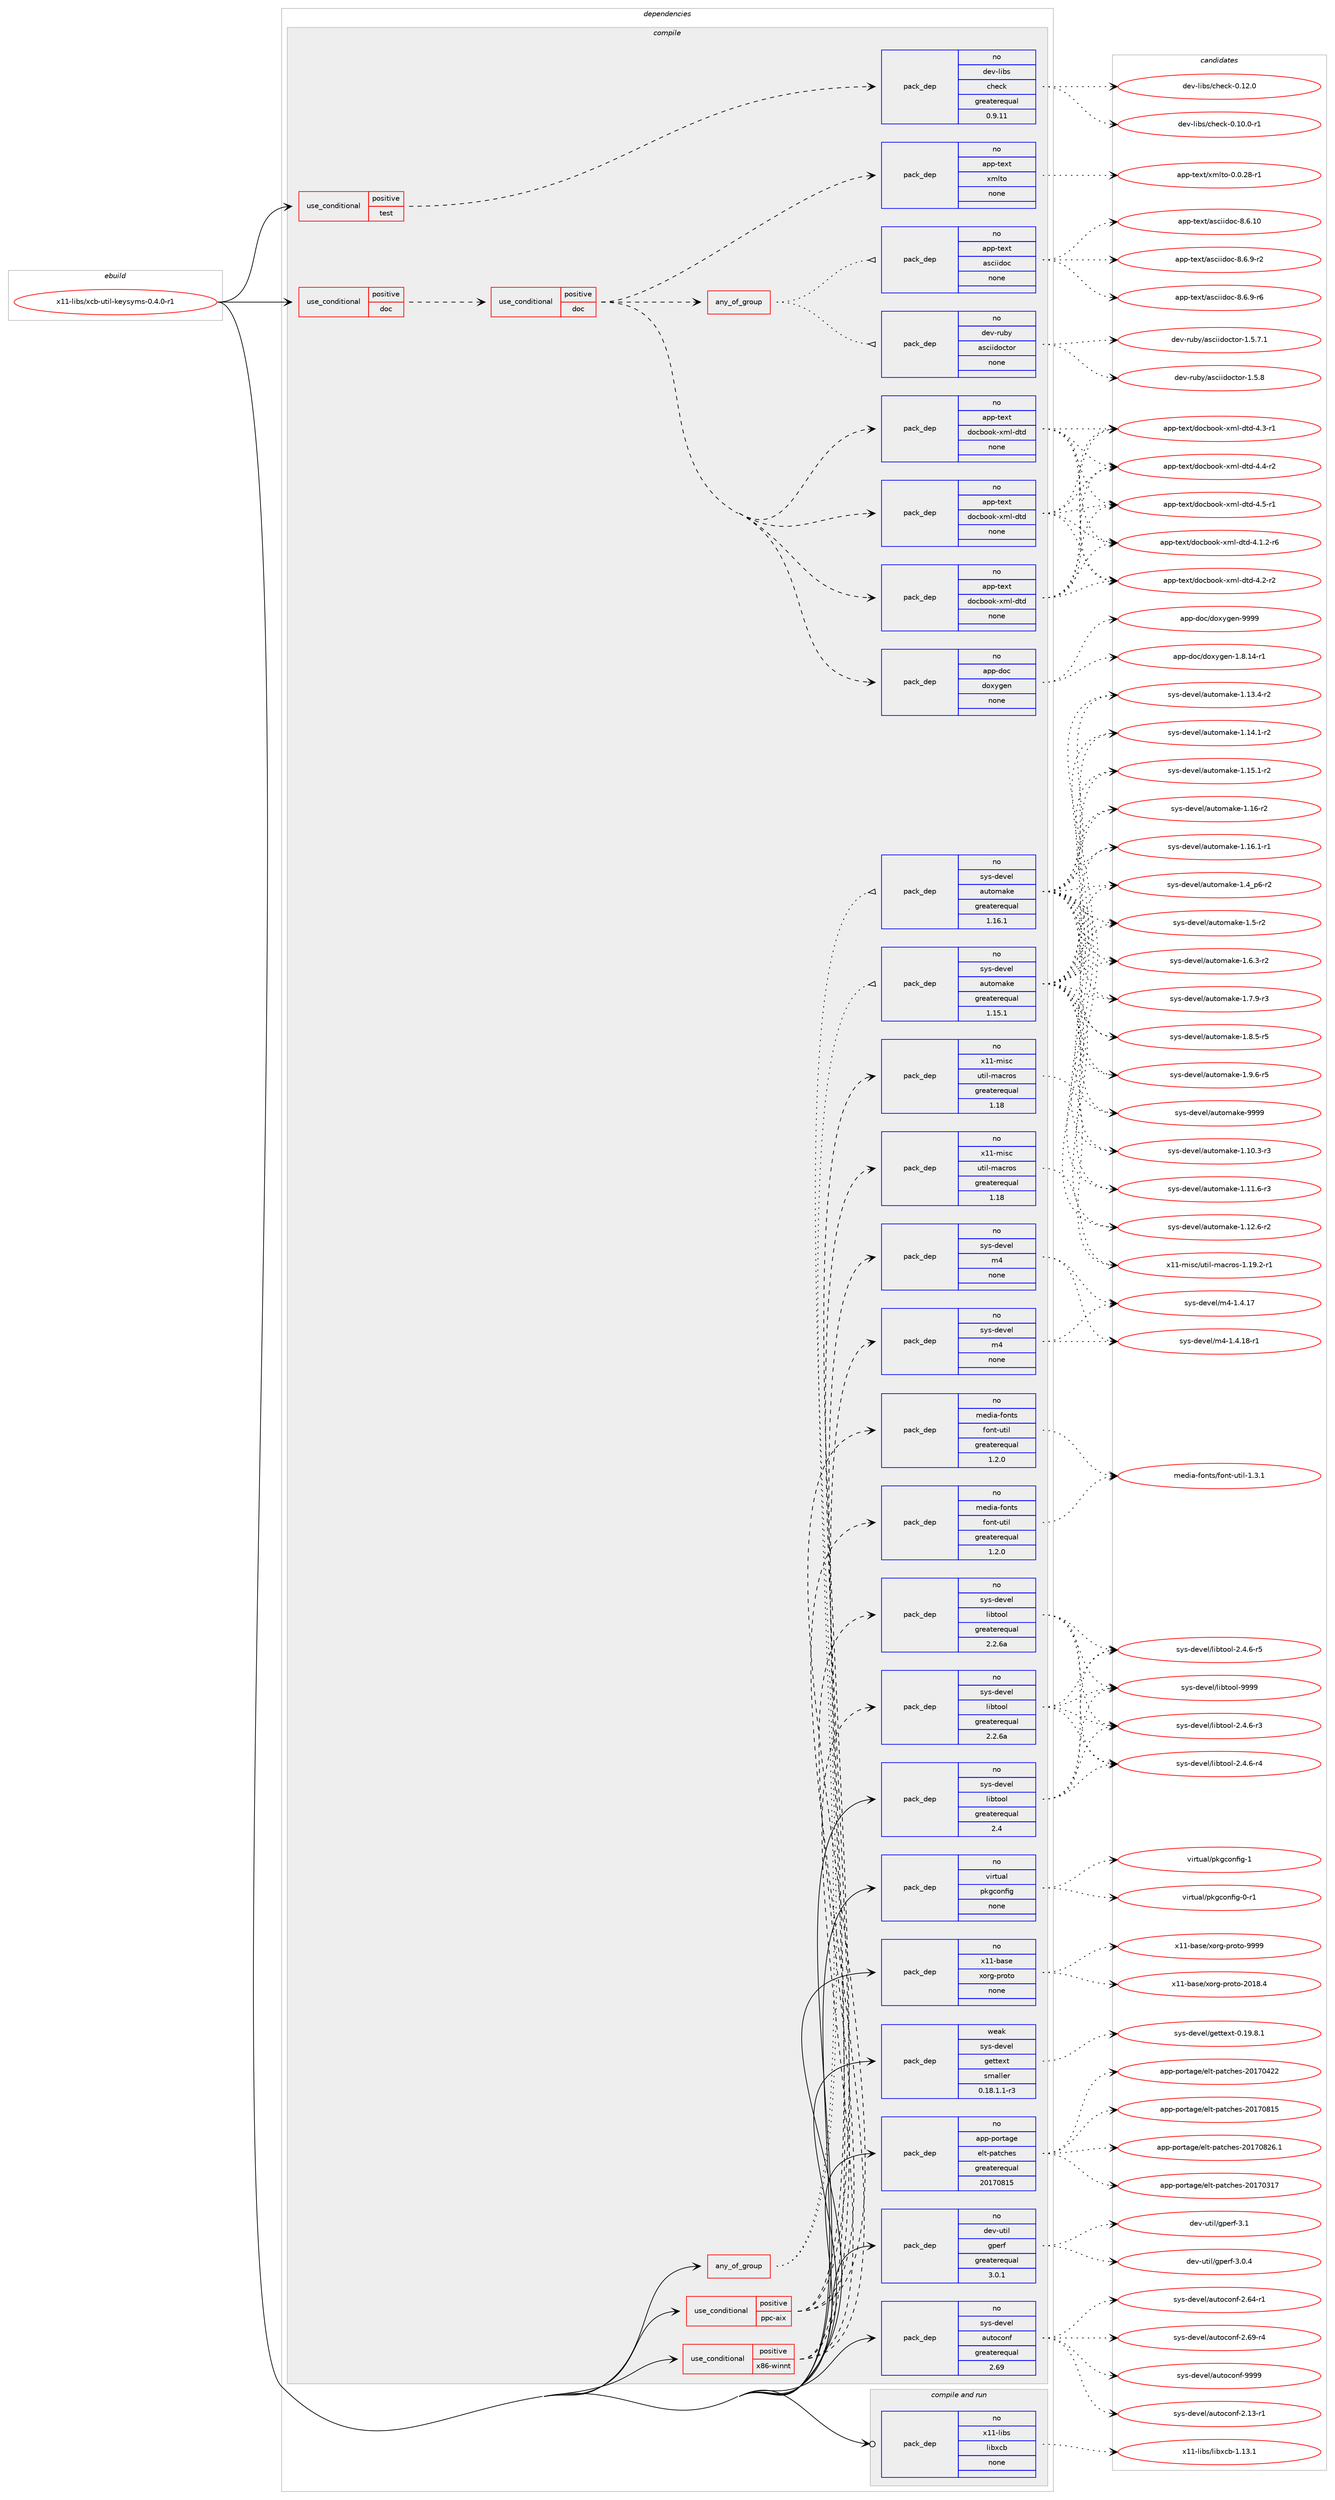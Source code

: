 digraph prolog {

# *************
# Graph options
# *************

newrank=true;
concentrate=true;
compound=true;
graph [rankdir=LR,fontname=Helvetica,fontsize=10,ranksep=1.5];#, ranksep=2.5, nodesep=0.2];
edge  [arrowhead=vee];
node  [fontname=Helvetica,fontsize=10];

# **********
# The ebuild
# **********

subgraph cluster_leftcol {
color=gray;
rank=same;
label=<<i>ebuild</i>>;
id [label="x11-libs/xcb-util-keysyms-0.4.0-r1", color=red, width=4, href="../x11-libs/xcb-util-keysyms-0.4.0-r1.svg"];
}

# ****************
# The dependencies
# ****************

subgraph cluster_midcol {
color=gray;
label=<<i>dependencies</i>>;
subgraph cluster_compile {
fillcolor="#eeeeee";
style=filled;
label=<<i>compile</i>>;
subgraph any28623 {
dependency1761683 [label=<<TABLE BORDER="0" CELLBORDER="1" CELLSPACING="0" CELLPADDING="4"><TR><TD CELLPADDING="10">any_of_group</TD></TR></TABLE>>, shape=none, color=red];subgraph pack1265709 {
dependency1761684 [label=<<TABLE BORDER="0" CELLBORDER="1" CELLSPACING="0" CELLPADDING="4" WIDTH="220"><TR><TD ROWSPAN="6" CELLPADDING="30">pack_dep</TD></TR><TR><TD WIDTH="110">no</TD></TR><TR><TD>sys-devel</TD></TR><TR><TD>automake</TD></TR><TR><TD>greaterequal</TD></TR><TR><TD>1.16.1</TD></TR></TABLE>>, shape=none, color=blue];
}
dependency1761683:e -> dependency1761684:w [weight=20,style="dotted",arrowhead="oinv"];
subgraph pack1265710 {
dependency1761685 [label=<<TABLE BORDER="0" CELLBORDER="1" CELLSPACING="0" CELLPADDING="4" WIDTH="220"><TR><TD ROWSPAN="6" CELLPADDING="30">pack_dep</TD></TR><TR><TD WIDTH="110">no</TD></TR><TR><TD>sys-devel</TD></TR><TR><TD>automake</TD></TR><TR><TD>greaterequal</TD></TR><TR><TD>1.15.1</TD></TR></TABLE>>, shape=none, color=blue];
}
dependency1761683:e -> dependency1761685:w [weight=20,style="dotted",arrowhead="oinv"];
}
id:e -> dependency1761683:w [weight=20,style="solid",arrowhead="vee"];
subgraph cond466343 {
dependency1761686 [label=<<TABLE BORDER="0" CELLBORDER="1" CELLSPACING="0" CELLPADDING="4"><TR><TD ROWSPAN="3" CELLPADDING="10">use_conditional</TD></TR><TR><TD>positive</TD></TR><TR><TD>doc</TD></TR></TABLE>>, shape=none, color=red];
subgraph cond466344 {
dependency1761687 [label=<<TABLE BORDER="0" CELLBORDER="1" CELLSPACING="0" CELLPADDING="4"><TR><TD ROWSPAN="3" CELLPADDING="10">use_conditional</TD></TR><TR><TD>positive</TD></TR><TR><TD>doc</TD></TR></TABLE>>, shape=none, color=red];
subgraph any28624 {
dependency1761688 [label=<<TABLE BORDER="0" CELLBORDER="1" CELLSPACING="0" CELLPADDING="4"><TR><TD CELLPADDING="10">any_of_group</TD></TR></TABLE>>, shape=none, color=red];subgraph pack1265711 {
dependency1761689 [label=<<TABLE BORDER="0" CELLBORDER="1" CELLSPACING="0" CELLPADDING="4" WIDTH="220"><TR><TD ROWSPAN="6" CELLPADDING="30">pack_dep</TD></TR><TR><TD WIDTH="110">no</TD></TR><TR><TD>app-text</TD></TR><TR><TD>asciidoc</TD></TR><TR><TD>none</TD></TR><TR><TD></TD></TR></TABLE>>, shape=none, color=blue];
}
dependency1761688:e -> dependency1761689:w [weight=20,style="dotted",arrowhead="oinv"];
subgraph pack1265712 {
dependency1761690 [label=<<TABLE BORDER="0" CELLBORDER="1" CELLSPACING="0" CELLPADDING="4" WIDTH="220"><TR><TD ROWSPAN="6" CELLPADDING="30">pack_dep</TD></TR><TR><TD WIDTH="110">no</TD></TR><TR><TD>dev-ruby</TD></TR><TR><TD>asciidoctor</TD></TR><TR><TD>none</TD></TR><TR><TD></TD></TR></TABLE>>, shape=none, color=blue];
}
dependency1761688:e -> dependency1761690:w [weight=20,style="dotted",arrowhead="oinv"];
}
dependency1761687:e -> dependency1761688:w [weight=20,style="dashed",arrowhead="vee"];
subgraph pack1265713 {
dependency1761691 [label=<<TABLE BORDER="0" CELLBORDER="1" CELLSPACING="0" CELLPADDING="4" WIDTH="220"><TR><TD ROWSPAN="6" CELLPADDING="30">pack_dep</TD></TR><TR><TD WIDTH="110">no</TD></TR><TR><TD>app-text</TD></TR><TR><TD>xmlto</TD></TR><TR><TD>none</TD></TR><TR><TD></TD></TR></TABLE>>, shape=none, color=blue];
}
dependency1761687:e -> dependency1761691:w [weight=20,style="dashed",arrowhead="vee"];
subgraph pack1265714 {
dependency1761692 [label=<<TABLE BORDER="0" CELLBORDER="1" CELLSPACING="0" CELLPADDING="4" WIDTH="220"><TR><TD ROWSPAN="6" CELLPADDING="30">pack_dep</TD></TR><TR><TD WIDTH="110">no</TD></TR><TR><TD>app-doc</TD></TR><TR><TD>doxygen</TD></TR><TR><TD>none</TD></TR><TR><TD></TD></TR></TABLE>>, shape=none, color=blue];
}
dependency1761687:e -> dependency1761692:w [weight=20,style="dashed",arrowhead="vee"];
subgraph pack1265715 {
dependency1761693 [label=<<TABLE BORDER="0" CELLBORDER="1" CELLSPACING="0" CELLPADDING="4" WIDTH="220"><TR><TD ROWSPAN="6" CELLPADDING="30">pack_dep</TD></TR><TR><TD WIDTH="110">no</TD></TR><TR><TD>app-text</TD></TR><TR><TD>docbook-xml-dtd</TD></TR><TR><TD>none</TD></TR><TR><TD></TD></TR></TABLE>>, shape=none, color=blue];
}
dependency1761687:e -> dependency1761693:w [weight=20,style="dashed",arrowhead="vee"];
subgraph pack1265716 {
dependency1761694 [label=<<TABLE BORDER="0" CELLBORDER="1" CELLSPACING="0" CELLPADDING="4" WIDTH="220"><TR><TD ROWSPAN="6" CELLPADDING="30">pack_dep</TD></TR><TR><TD WIDTH="110">no</TD></TR><TR><TD>app-text</TD></TR><TR><TD>docbook-xml-dtd</TD></TR><TR><TD>none</TD></TR><TR><TD></TD></TR></TABLE>>, shape=none, color=blue];
}
dependency1761687:e -> dependency1761694:w [weight=20,style="dashed",arrowhead="vee"];
subgraph pack1265717 {
dependency1761695 [label=<<TABLE BORDER="0" CELLBORDER="1" CELLSPACING="0" CELLPADDING="4" WIDTH="220"><TR><TD ROWSPAN="6" CELLPADDING="30">pack_dep</TD></TR><TR><TD WIDTH="110">no</TD></TR><TR><TD>app-text</TD></TR><TR><TD>docbook-xml-dtd</TD></TR><TR><TD>none</TD></TR><TR><TD></TD></TR></TABLE>>, shape=none, color=blue];
}
dependency1761687:e -> dependency1761695:w [weight=20,style="dashed",arrowhead="vee"];
}
dependency1761686:e -> dependency1761687:w [weight=20,style="dashed",arrowhead="vee"];
}
id:e -> dependency1761686:w [weight=20,style="solid",arrowhead="vee"];
subgraph cond466345 {
dependency1761696 [label=<<TABLE BORDER="0" CELLBORDER="1" CELLSPACING="0" CELLPADDING="4"><TR><TD ROWSPAN="3" CELLPADDING="10">use_conditional</TD></TR><TR><TD>positive</TD></TR><TR><TD>ppc-aix</TD></TR></TABLE>>, shape=none, color=red];
subgraph pack1265718 {
dependency1761697 [label=<<TABLE BORDER="0" CELLBORDER="1" CELLSPACING="0" CELLPADDING="4" WIDTH="220"><TR><TD ROWSPAN="6" CELLPADDING="30">pack_dep</TD></TR><TR><TD WIDTH="110">no</TD></TR><TR><TD>sys-devel</TD></TR><TR><TD>libtool</TD></TR><TR><TD>greaterequal</TD></TR><TR><TD>2.2.6a</TD></TR></TABLE>>, shape=none, color=blue];
}
dependency1761696:e -> dependency1761697:w [weight=20,style="dashed",arrowhead="vee"];
subgraph pack1265719 {
dependency1761698 [label=<<TABLE BORDER="0" CELLBORDER="1" CELLSPACING="0" CELLPADDING="4" WIDTH="220"><TR><TD ROWSPAN="6" CELLPADDING="30">pack_dep</TD></TR><TR><TD WIDTH="110">no</TD></TR><TR><TD>sys-devel</TD></TR><TR><TD>m4</TD></TR><TR><TD>none</TD></TR><TR><TD></TD></TR></TABLE>>, shape=none, color=blue];
}
dependency1761696:e -> dependency1761698:w [weight=20,style="dashed",arrowhead="vee"];
subgraph pack1265720 {
dependency1761699 [label=<<TABLE BORDER="0" CELLBORDER="1" CELLSPACING="0" CELLPADDING="4" WIDTH="220"><TR><TD ROWSPAN="6" CELLPADDING="30">pack_dep</TD></TR><TR><TD WIDTH="110">no</TD></TR><TR><TD>x11-misc</TD></TR><TR><TD>util-macros</TD></TR><TR><TD>greaterequal</TD></TR><TR><TD>1.18</TD></TR></TABLE>>, shape=none, color=blue];
}
dependency1761696:e -> dependency1761699:w [weight=20,style="dashed",arrowhead="vee"];
subgraph pack1265721 {
dependency1761700 [label=<<TABLE BORDER="0" CELLBORDER="1" CELLSPACING="0" CELLPADDING="4" WIDTH="220"><TR><TD ROWSPAN="6" CELLPADDING="30">pack_dep</TD></TR><TR><TD WIDTH="110">no</TD></TR><TR><TD>media-fonts</TD></TR><TR><TD>font-util</TD></TR><TR><TD>greaterequal</TD></TR><TR><TD>1.2.0</TD></TR></TABLE>>, shape=none, color=blue];
}
dependency1761696:e -> dependency1761700:w [weight=20,style="dashed",arrowhead="vee"];
}
id:e -> dependency1761696:w [weight=20,style="solid",arrowhead="vee"];
subgraph cond466346 {
dependency1761701 [label=<<TABLE BORDER="0" CELLBORDER="1" CELLSPACING="0" CELLPADDING="4"><TR><TD ROWSPAN="3" CELLPADDING="10">use_conditional</TD></TR><TR><TD>positive</TD></TR><TR><TD>test</TD></TR></TABLE>>, shape=none, color=red];
subgraph pack1265722 {
dependency1761702 [label=<<TABLE BORDER="0" CELLBORDER="1" CELLSPACING="0" CELLPADDING="4" WIDTH="220"><TR><TD ROWSPAN="6" CELLPADDING="30">pack_dep</TD></TR><TR><TD WIDTH="110">no</TD></TR><TR><TD>dev-libs</TD></TR><TR><TD>check</TD></TR><TR><TD>greaterequal</TD></TR><TR><TD>0.9.11</TD></TR></TABLE>>, shape=none, color=blue];
}
dependency1761701:e -> dependency1761702:w [weight=20,style="dashed",arrowhead="vee"];
}
id:e -> dependency1761701:w [weight=20,style="solid",arrowhead="vee"];
subgraph cond466347 {
dependency1761703 [label=<<TABLE BORDER="0" CELLBORDER="1" CELLSPACING="0" CELLPADDING="4"><TR><TD ROWSPAN="3" CELLPADDING="10">use_conditional</TD></TR><TR><TD>positive</TD></TR><TR><TD>x86-winnt</TD></TR></TABLE>>, shape=none, color=red];
subgraph pack1265723 {
dependency1761704 [label=<<TABLE BORDER="0" CELLBORDER="1" CELLSPACING="0" CELLPADDING="4" WIDTH="220"><TR><TD ROWSPAN="6" CELLPADDING="30">pack_dep</TD></TR><TR><TD WIDTH="110">no</TD></TR><TR><TD>sys-devel</TD></TR><TR><TD>libtool</TD></TR><TR><TD>greaterequal</TD></TR><TR><TD>2.2.6a</TD></TR></TABLE>>, shape=none, color=blue];
}
dependency1761703:e -> dependency1761704:w [weight=20,style="dashed",arrowhead="vee"];
subgraph pack1265724 {
dependency1761705 [label=<<TABLE BORDER="0" CELLBORDER="1" CELLSPACING="0" CELLPADDING="4" WIDTH="220"><TR><TD ROWSPAN="6" CELLPADDING="30">pack_dep</TD></TR><TR><TD WIDTH="110">no</TD></TR><TR><TD>sys-devel</TD></TR><TR><TD>m4</TD></TR><TR><TD>none</TD></TR><TR><TD></TD></TR></TABLE>>, shape=none, color=blue];
}
dependency1761703:e -> dependency1761705:w [weight=20,style="dashed",arrowhead="vee"];
subgraph pack1265725 {
dependency1761706 [label=<<TABLE BORDER="0" CELLBORDER="1" CELLSPACING="0" CELLPADDING="4" WIDTH="220"><TR><TD ROWSPAN="6" CELLPADDING="30">pack_dep</TD></TR><TR><TD WIDTH="110">no</TD></TR><TR><TD>x11-misc</TD></TR><TR><TD>util-macros</TD></TR><TR><TD>greaterequal</TD></TR><TR><TD>1.18</TD></TR></TABLE>>, shape=none, color=blue];
}
dependency1761703:e -> dependency1761706:w [weight=20,style="dashed",arrowhead="vee"];
subgraph pack1265726 {
dependency1761707 [label=<<TABLE BORDER="0" CELLBORDER="1" CELLSPACING="0" CELLPADDING="4" WIDTH="220"><TR><TD ROWSPAN="6" CELLPADDING="30">pack_dep</TD></TR><TR><TD WIDTH="110">no</TD></TR><TR><TD>media-fonts</TD></TR><TR><TD>font-util</TD></TR><TR><TD>greaterequal</TD></TR><TR><TD>1.2.0</TD></TR></TABLE>>, shape=none, color=blue];
}
dependency1761703:e -> dependency1761707:w [weight=20,style="dashed",arrowhead="vee"];
}
id:e -> dependency1761703:w [weight=20,style="solid",arrowhead="vee"];
subgraph pack1265727 {
dependency1761708 [label=<<TABLE BORDER="0" CELLBORDER="1" CELLSPACING="0" CELLPADDING="4" WIDTH="220"><TR><TD ROWSPAN="6" CELLPADDING="30">pack_dep</TD></TR><TR><TD WIDTH="110">no</TD></TR><TR><TD>app-portage</TD></TR><TR><TD>elt-patches</TD></TR><TR><TD>greaterequal</TD></TR><TR><TD>20170815</TD></TR></TABLE>>, shape=none, color=blue];
}
id:e -> dependency1761708:w [weight=20,style="solid",arrowhead="vee"];
subgraph pack1265728 {
dependency1761709 [label=<<TABLE BORDER="0" CELLBORDER="1" CELLSPACING="0" CELLPADDING="4" WIDTH="220"><TR><TD ROWSPAN="6" CELLPADDING="30">pack_dep</TD></TR><TR><TD WIDTH="110">no</TD></TR><TR><TD>dev-util</TD></TR><TR><TD>gperf</TD></TR><TR><TD>greaterequal</TD></TR><TR><TD>3.0.1</TD></TR></TABLE>>, shape=none, color=blue];
}
id:e -> dependency1761709:w [weight=20,style="solid",arrowhead="vee"];
subgraph pack1265729 {
dependency1761710 [label=<<TABLE BORDER="0" CELLBORDER="1" CELLSPACING="0" CELLPADDING="4" WIDTH="220"><TR><TD ROWSPAN="6" CELLPADDING="30">pack_dep</TD></TR><TR><TD WIDTH="110">no</TD></TR><TR><TD>sys-devel</TD></TR><TR><TD>autoconf</TD></TR><TR><TD>greaterequal</TD></TR><TR><TD>2.69</TD></TR></TABLE>>, shape=none, color=blue];
}
id:e -> dependency1761710:w [weight=20,style="solid",arrowhead="vee"];
subgraph pack1265730 {
dependency1761711 [label=<<TABLE BORDER="0" CELLBORDER="1" CELLSPACING="0" CELLPADDING="4" WIDTH="220"><TR><TD ROWSPAN="6" CELLPADDING="30">pack_dep</TD></TR><TR><TD WIDTH="110">no</TD></TR><TR><TD>sys-devel</TD></TR><TR><TD>libtool</TD></TR><TR><TD>greaterequal</TD></TR><TR><TD>2.4</TD></TR></TABLE>>, shape=none, color=blue];
}
id:e -> dependency1761711:w [weight=20,style="solid",arrowhead="vee"];
subgraph pack1265731 {
dependency1761712 [label=<<TABLE BORDER="0" CELLBORDER="1" CELLSPACING="0" CELLPADDING="4" WIDTH="220"><TR><TD ROWSPAN="6" CELLPADDING="30">pack_dep</TD></TR><TR><TD WIDTH="110">no</TD></TR><TR><TD>virtual</TD></TR><TR><TD>pkgconfig</TD></TR><TR><TD>none</TD></TR><TR><TD></TD></TR></TABLE>>, shape=none, color=blue];
}
id:e -> dependency1761712:w [weight=20,style="solid",arrowhead="vee"];
subgraph pack1265732 {
dependency1761713 [label=<<TABLE BORDER="0" CELLBORDER="1" CELLSPACING="0" CELLPADDING="4" WIDTH="220"><TR><TD ROWSPAN="6" CELLPADDING="30">pack_dep</TD></TR><TR><TD WIDTH="110">no</TD></TR><TR><TD>x11-base</TD></TR><TR><TD>xorg-proto</TD></TR><TR><TD>none</TD></TR><TR><TD></TD></TR></TABLE>>, shape=none, color=blue];
}
id:e -> dependency1761713:w [weight=20,style="solid",arrowhead="vee"];
subgraph pack1265733 {
dependency1761714 [label=<<TABLE BORDER="0" CELLBORDER="1" CELLSPACING="0" CELLPADDING="4" WIDTH="220"><TR><TD ROWSPAN="6" CELLPADDING="30">pack_dep</TD></TR><TR><TD WIDTH="110">weak</TD></TR><TR><TD>sys-devel</TD></TR><TR><TD>gettext</TD></TR><TR><TD>smaller</TD></TR><TR><TD>0.18.1.1-r3</TD></TR></TABLE>>, shape=none, color=blue];
}
id:e -> dependency1761714:w [weight=20,style="solid",arrowhead="vee"];
}
subgraph cluster_compileandrun {
fillcolor="#eeeeee";
style=filled;
label=<<i>compile and run</i>>;
subgraph pack1265734 {
dependency1761715 [label=<<TABLE BORDER="0" CELLBORDER="1" CELLSPACING="0" CELLPADDING="4" WIDTH="220"><TR><TD ROWSPAN="6" CELLPADDING="30">pack_dep</TD></TR><TR><TD WIDTH="110">no</TD></TR><TR><TD>x11-libs</TD></TR><TR><TD>libxcb</TD></TR><TR><TD>none</TD></TR><TR><TD></TD></TR></TABLE>>, shape=none, color=blue];
}
id:e -> dependency1761715:w [weight=20,style="solid",arrowhead="odotvee"];
}
subgraph cluster_run {
fillcolor="#eeeeee";
style=filled;
label=<<i>run</i>>;
}
}

# **************
# The candidates
# **************

subgraph cluster_choices {
rank=same;
color=gray;
label=<<i>candidates</i>>;

subgraph choice1265709 {
color=black;
nodesep=1;
choice11512111545100101118101108479711711611110997107101454946494846514511451 [label="sys-devel/automake-1.10.3-r3", color=red, width=4,href="../sys-devel/automake-1.10.3-r3.svg"];
choice11512111545100101118101108479711711611110997107101454946494946544511451 [label="sys-devel/automake-1.11.6-r3", color=red, width=4,href="../sys-devel/automake-1.11.6-r3.svg"];
choice11512111545100101118101108479711711611110997107101454946495046544511450 [label="sys-devel/automake-1.12.6-r2", color=red, width=4,href="../sys-devel/automake-1.12.6-r2.svg"];
choice11512111545100101118101108479711711611110997107101454946495146524511450 [label="sys-devel/automake-1.13.4-r2", color=red, width=4,href="../sys-devel/automake-1.13.4-r2.svg"];
choice11512111545100101118101108479711711611110997107101454946495246494511450 [label="sys-devel/automake-1.14.1-r2", color=red, width=4,href="../sys-devel/automake-1.14.1-r2.svg"];
choice11512111545100101118101108479711711611110997107101454946495346494511450 [label="sys-devel/automake-1.15.1-r2", color=red, width=4,href="../sys-devel/automake-1.15.1-r2.svg"];
choice1151211154510010111810110847971171161111099710710145494649544511450 [label="sys-devel/automake-1.16-r2", color=red, width=4,href="../sys-devel/automake-1.16-r2.svg"];
choice11512111545100101118101108479711711611110997107101454946495446494511449 [label="sys-devel/automake-1.16.1-r1", color=red, width=4,href="../sys-devel/automake-1.16.1-r1.svg"];
choice115121115451001011181011084797117116111109971071014549465295112544511450 [label="sys-devel/automake-1.4_p6-r2", color=red, width=4,href="../sys-devel/automake-1.4_p6-r2.svg"];
choice11512111545100101118101108479711711611110997107101454946534511450 [label="sys-devel/automake-1.5-r2", color=red, width=4,href="../sys-devel/automake-1.5-r2.svg"];
choice115121115451001011181011084797117116111109971071014549465446514511450 [label="sys-devel/automake-1.6.3-r2", color=red, width=4,href="../sys-devel/automake-1.6.3-r2.svg"];
choice115121115451001011181011084797117116111109971071014549465546574511451 [label="sys-devel/automake-1.7.9-r3", color=red, width=4,href="../sys-devel/automake-1.7.9-r3.svg"];
choice115121115451001011181011084797117116111109971071014549465646534511453 [label="sys-devel/automake-1.8.5-r5", color=red, width=4,href="../sys-devel/automake-1.8.5-r5.svg"];
choice115121115451001011181011084797117116111109971071014549465746544511453 [label="sys-devel/automake-1.9.6-r5", color=red, width=4,href="../sys-devel/automake-1.9.6-r5.svg"];
choice115121115451001011181011084797117116111109971071014557575757 [label="sys-devel/automake-9999", color=red, width=4,href="../sys-devel/automake-9999.svg"];
dependency1761684:e -> choice11512111545100101118101108479711711611110997107101454946494846514511451:w [style=dotted,weight="100"];
dependency1761684:e -> choice11512111545100101118101108479711711611110997107101454946494946544511451:w [style=dotted,weight="100"];
dependency1761684:e -> choice11512111545100101118101108479711711611110997107101454946495046544511450:w [style=dotted,weight="100"];
dependency1761684:e -> choice11512111545100101118101108479711711611110997107101454946495146524511450:w [style=dotted,weight="100"];
dependency1761684:e -> choice11512111545100101118101108479711711611110997107101454946495246494511450:w [style=dotted,weight="100"];
dependency1761684:e -> choice11512111545100101118101108479711711611110997107101454946495346494511450:w [style=dotted,weight="100"];
dependency1761684:e -> choice1151211154510010111810110847971171161111099710710145494649544511450:w [style=dotted,weight="100"];
dependency1761684:e -> choice11512111545100101118101108479711711611110997107101454946495446494511449:w [style=dotted,weight="100"];
dependency1761684:e -> choice115121115451001011181011084797117116111109971071014549465295112544511450:w [style=dotted,weight="100"];
dependency1761684:e -> choice11512111545100101118101108479711711611110997107101454946534511450:w [style=dotted,weight="100"];
dependency1761684:e -> choice115121115451001011181011084797117116111109971071014549465446514511450:w [style=dotted,weight="100"];
dependency1761684:e -> choice115121115451001011181011084797117116111109971071014549465546574511451:w [style=dotted,weight="100"];
dependency1761684:e -> choice115121115451001011181011084797117116111109971071014549465646534511453:w [style=dotted,weight="100"];
dependency1761684:e -> choice115121115451001011181011084797117116111109971071014549465746544511453:w [style=dotted,weight="100"];
dependency1761684:e -> choice115121115451001011181011084797117116111109971071014557575757:w [style=dotted,weight="100"];
}
subgraph choice1265710 {
color=black;
nodesep=1;
choice11512111545100101118101108479711711611110997107101454946494846514511451 [label="sys-devel/automake-1.10.3-r3", color=red, width=4,href="../sys-devel/automake-1.10.3-r3.svg"];
choice11512111545100101118101108479711711611110997107101454946494946544511451 [label="sys-devel/automake-1.11.6-r3", color=red, width=4,href="../sys-devel/automake-1.11.6-r3.svg"];
choice11512111545100101118101108479711711611110997107101454946495046544511450 [label="sys-devel/automake-1.12.6-r2", color=red, width=4,href="../sys-devel/automake-1.12.6-r2.svg"];
choice11512111545100101118101108479711711611110997107101454946495146524511450 [label="sys-devel/automake-1.13.4-r2", color=red, width=4,href="../sys-devel/automake-1.13.4-r2.svg"];
choice11512111545100101118101108479711711611110997107101454946495246494511450 [label="sys-devel/automake-1.14.1-r2", color=red, width=4,href="../sys-devel/automake-1.14.1-r2.svg"];
choice11512111545100101118101108479711711611110997107101454946495346494511450 [label="sys-devel/automake-1.15.1-r2", color=red, width=4,href="../sys-devel/automake-1.15.1-r2.svg"];
choice1151211154510010111810110847971171161111099710710145494649544511450 [label="sys-devel/automake-1.16-r2", color=red, width=4,href="../sys-devel/automake-1.16-r2.svg"];
choice11512111545100101118101108479711711611110997107101454946495446494511449 [label="sys-devel/automake-1.16.1-r1", color=red, width=4,href="../sys-devel/automake-1.16.1-r1.svg"];
choice115121115451001011181011084797117116111109971071014549465295112544511450 [label="sys-devel/automake-1.4_p6-r2", color=red, width=4,href="../sys-devel/automake-1.4_p6-r2.svg"];
choice11512111545100101118101108479711711611110997107101454946534511450 [label="sys-devel/automake-1.5-r2", color=red, width=4,href="../sys-devel/automake-1.5-r2.svg"];
choice115121115451001011181011084797117116111109971071014549465446514511450 [label="sys-devel/automake-1.6.3-r2", color=red, width=4,href="../sys-devel/automake-1.6.3-r2.svg"];
choice115121115451001011181011084797117116111109971071014549465546574511451 [label="sys-devel/automake-1.7.9-r3", color=red, width=4,href="../sys-devel/automake-1.7.9-r3.svg"];
choice115121115451001011181011084797117116111109971071014549465646534511453 [label="sys-devel/automake-1.8.5-r5", color=red, width=4,href="../sys-devel/automake-1.8.5-r5.svg"];
choice115121115451001011181011084797117116111109971071014549465746544511453 [label="sys-devel/automake-1.9.6-r5", color=red, width=4,href="../sys-devel/automake-1.9.6-r5.svg"];
choice115121115451001011181011084797117116111109971071014557575757 [label="sys-devel/automake-9999", color=red, width=4,href="../sys-devel/automake-9999.svg"];
dependency1761685:e -> choice11512111545100101118101108479711711611110997107101454946494846514511451:w [style=dotted,weight="100"];
dependency1761685:e -> choice11512111545100101118101108479711711611110997107101454946494946544511451:w [style=dotted,weight="100"];
dependency1761685:e -> choice11512111545100101118101108479711711611110997107101454946495046544511450:w [style=dotted,weight="100"];
dependency1761685:e -> choice11512111545100101118101108479711711611110997107101454946495146524511450:w [style=dotted,weight="100"];
dependency1761685:e -> choice11512111545100101118101108479711711611110997107101454946495246494511450:w [style=dotted,weight="100"];
dependency1761685:e -> choice11512111545100101118101108479711711611110997107101454946495346494511450:w [style=dotted,weight="100"];
dependency1761685:e -> choice1151211154510010111810110847971171161111099710710145494649544511450:w [style=dotted,weight="100"];
dependency1761685:e -> choice11512111545100101118101108479711711611110997107101454946495446494511449:w [style=dotted,weight="100"];
dependency1761685:e -> choice115121115451001011181011084797117116111109971071014549465295112544511450:w [style=dotted,weight="100"];
dependency1761685:e -> choice11512111545100101118101108479711711611110997107101454946534511450:w [style=dotted,weight="100"];
dependency1761685:e -> choice115121115451001011181011084797117116111109971071014549465446514511450:w [style=dotted,weight="100"];
dependency1761685:e -> choice115121115451001011181011084797117116111109971071014549465546574511451:w [style=dotted,weight="100"];
dependency1761685:e -> choice115121115451001011181011084797117116111109971071014549465646534511453:w [style=dotted,weight="100"];
dependency1761685:e -> choice115121115451001011181011084797117116111109971071014549465746544511453:w [style=dotted,weight="100"];
dependency1761685:e -> choice115121115451001011181011084797117116111109971071014557575757:w [style=dotted,weight="100"];
}
subgraph choice1265711 {
color=black;
nodesep=1;
choice97112112451161011201164797115991051051001119945564654464948 [label="app-text/asciidoc-8.6.10", color=red, width=4,href="../app-text/asciidoc-8.6.10.svg"];
choice9711211245116101120116479711599105105100111994556465446574511450 [label="app-text/asciidoc-8.6.9-r2", color=red, width=4,href="../app-text/asciidoc-8.6.9-r2.svg"];
choice9711211245116101120116479711599105105100111994556465446574511454 [label="app-text/asciidoc-8.6.9-r6", color=red, width=4,href="../app-text/asciidoc-8.6.9-r6.svg"];
dependency1761689:e -> choice97112112451161011201164797115991051051001119945564654464948:w [style=dotted,weight="100"];
dependency1761689:e -> choice9711211245116101120116479711599105105100111994556465446574511450:w [style=dotted,weight="100"];
dependency1761689:e -> choice9711211245116101120116479711599105105100111994556465446574511454:w [style=dotted,weight="100"];
}
subgraph choice1265712 {
color=black;
nodesep=1;
choice1001011184511411798121479711599105105100111991161111144549465346554649 [label="dev-ruby/asciidoctor-1.5.7.1", color=red, width=4,href="../dev-ruby/asciidoctor-1.5.7.1.svg"];
choice100101118451141179812147971159910510510011199116111114454946534656 [label="dev-ruby/asciidoctor-1.5.8", color=red, width=4,href="../dev-ruby/asciidoctor-1.5.8.svg"];
dependency1761690:e -> choice1001011184511411798121479711599105105100111991161111144549465346554649:w [style=dotted,weight="100"];
dependency1761690:e -> choice100101118451141179812147971159910510510011199116111114454946534656:w [style=dotted,weight="100"];
}
subgraph choice1265713 {
color=black;
nodesep=1;
choice971121124511610112011647120109108116111454846484650564511449 [label="app-text/xmlto-0.0.28-r1", color=red, width=4,href="../app-text/xmlto-0.0.28-r1.svg"];
dependency1761691:e -> choice971121124511610112011647120109108116111454846484650564511449:w [style=dotted,weight="100"];
}
subgraph choice1265714 {
color=black;
nodesep=1;
choice97112112451001119947100111120121103101110454946564649524511449 [label="app-doc/doxygen-1.8.14-r1", color=red, width=4,href="../app-doc/doxygen-1.8.14-r1.svg"];
choice971121124510011199471001111201211031011104557575757 [label="app-doc/doxygen-9999", color=red, width=4,href="../app-doc/doxygen-9999.svg"];
dependency1761692:e -> choice97112112451001119947100111120121103101110454946564649524511449:w [style=dotted,weight="100"];
dependency1761692:e -> choice971121124510011199471001111201211031011104557575757:w [style=dotted,weight="100"];
}
subgraph choice1265715 {
color=black;
nodesep=1;
choice971121124511610112011647100111999811111110745120109108451001161004552464946504511454 [label="app-text/docbook-xml-dtd-4.1.2-r6", color=red, width=4,href="../app-text/docbook-xml-dtd-4.1.2-r6.svg"];
choice97112112451161011201164710011199981111111074512010910845100116100455246504511450 [label="app-text/docbook-xml-dtd-4.2-r2", color=red, width=4,href="../app-text/docbook-xml-dtd-4.2-r2.svg"];
choice97112112451161011201164710011199981111111074512010910845100116100455246514511449 [label="app-text/docbook-xml-dtd-4.3-r1", color=red, width=4,href="../app-text/docbook-xml-dtd-4.3-r1.svg"];
choice97112112451161011201164710011199981111111074512010910845100116100455246524511450 [label="app-text/docbook-xml-dtd-4.4-r2", color=red, width=4,href="../app-text/docbook-xml-dtd-4.4-r2.svg"];
choice97112112451161011201164710011199981111111074512010910845100116100455246534511449 [label="app-text/docbook-xml-dtd-4.5-r1", color=red, width=4,href="../app-text/docbook-xml-dtd-4.5-r1.svg"];
dependency1761693:e -> choice971121124511610112011647100111999811111110745120109108451001161004552464946504511454:w [style=dotted,weight="100"];
dependency1761693:e -> choice97112112451161011201164710011199981111111074512010910845100116100455246504511450:w [style=dotted,weight="100"];
dependency1761693:e -> choice97112112451161011201164710011199981111111074512010910845100116100455246514511449:w [style=dotted,weight="100"];
dependency1761693:e -> choice97112112451161011201164710011199981111111074512010910845100116100455246524511450:w [style=dotted,weight="100"];
dependency1761693:e -> choice97112112451161011201164710011199981111111074512010910845100116100455246534511449:w [style=dotted,weight="100"];
}
subgraph choice1265716 {
color=black;
nodesep=1;
choice971121124511610112011647100111999811111110745120109108451001161004552464946504511454 [label="app-text/docbook-xml-dtd-4.1.2-r6", color=red, width=4,href="../app-text/docbook-xml-dtd-4.1.2-r6.svg"];
choice97112112451161011201164710011199981111111074512010910845100116100455246504511450 [label="app-text/docbook-xml-dtd-4.2-r2", color=red, width=4,href="../app-text/docbook-xml-dtd-4.2-r2.svg"];
choice97112112451161011201164710011199981111111074512010910845100116100455246514511449 [label="app-text/docbook-xml-dtd-4.3-r1", color=red, width=4,href="../app-text/docbook-xml-dtd-4.3-r1.svg"];
choice97112112451161011201164710011199981111111074512010910845100116100455246524511450 [label="app-text/docbook-xml-dtd-4.4-r2", color=red, width=4,href="../app-text/docbook-xml-dtd-4.4-r2.svg"];
choice97112112451161011201164710011199981111111074512010910845100116100455246534511449 [label="app-text/docbook-xml-dtd-4.5-r1", color=red, width=4,href="../app-text/docbook-xml-dtd-4.5-r1.svg"];
dependency1761694:e -> choice971121124511610112011647100111999811111110745120109108451001161004552464946504511454:w [style=dotted,weight="100"];
dependency1761694:e -> choice97112112451161011201164710011199981111111074512010910845100116100455246504511450:w [style=dotted,weight="100"];
dependency1761694:e -> choice97112112451161011201164710011199981111111074512010910845100116100455246514511449:w [style=dotted,weight="100"];
dependency1761694:e -> choice97112112451161011201164710011199981111111074512010910845100116100455246524511450:w [style=dotted,weight="100"];
dependency1761694:e -> choice97112112451161011201164710011199981111111074512010910845100116100455246534511449:w [style=dotted,weight="100"];
}
subgraph choice1265717 {
color=black;
nodesep=1;
choice971121124511610112011647100111999811111110745120109108451001161004552464946504511454 [label="app-text/docbook-xml-dtd-4.1.2-r6", color=red, width=4,href="../app-text/docbook-xml-dtd-4.1.2-r6.svg"];
choice97112112451161011201164710011199981111111074512010910845100116100455246504511450 [label="app-text/docbook-xml-dtd-4.2-r2", color=red, width=4,href="../app-text/docbook-xml-dtd-4.2-r2.svg"];
choice97112112451161011201164710011199981111111074512010910845100116100455246514511449 [label="app-text/docbook-xml-dtd-4.3-r1", color=red, width=4,href="../app-text/docbook-xml-dtd-4.3-r1.svg"];
choice97112112451161011201164710011199981111111074512010910845100116100455246524511450 [label="app-text/docbook-xml-dtd-4.4-r2", color=red, width=4,href="../app-text/docbook-xml-dtd-4.4-r2.svg"];
choice97112112451161011201164710011199981111111074512010910845100116100455246534511449 [label="app-text/docbook-xml-dtd-4.5-r1", color=red, width=4,href="../app-text/docbook-xml-dtd-4.5-r1.svg"];
dependency1761695:e -> choice971121124511610112011647100111999811111110745120109108451001161004552464946504511454:w [style=dotted,weight="100"];
dependency1761695:e -> choice97112112451161011201164710011199981111111074512010910845100116100455246504511450:w [style=dotted,weight="100"];
dependency1761695:e -> choice97112112451161011201164710011199981111111074512010910845100116100455246514511449:w [style=dotted,weight="100"];
dependency1761695:e -> choice97112112451161011201164710011199981111111074512010910845100116100455246524511450:w [style=dotted,weight="100"];
dependency1761695:e -> choice97112112451161011201164710011199981111111074512010910845100116100455246534511449:w [style=dotted,weight="100"];
}
subgraph choice1265718 {
color=black;
nodesep=1;
choice1151211154510010111810110847108105981161111111084550465246544511451 [label="sys-devel/libtool-2.4.6-r3", color=red, width=4,href="../sys-devel/libtool-2.4.6-r3.svg"];
choice1151211154510010111810110847108105981161111111084550465246544511452 [label="sys-devel/libtool-2.4.6-r4", color=red, width=4,href="../sys-devel/libtool-2.4.6-r4.svg"];
choice1151211154510010111810110847108105981161111111084550465246544511453 [label="sys-devel/libtool-2.4.6-r5", color=red, width=4,href="../sys-devel/libtool-2.4.6-r5.svg"];
choice1151211154510010111810110847108105981161111111084557575757 [label="sys-devel/libtool-9999", color=red, width=4,href="../sys-devel/libtool-9999.svg"];
dependency1761697:e -> choice1151211154510010111810110847108105981161111111084550465246544511451:w [style=dotted,weight="100"];
dependency1761697:e -> choice1151211154510010111810110847108105981161111111084550465246544511452:w [style=dotted,weight="100"];
dependency1761697:e -> choice1151211154510010111810110847108105981161111111084550465246544511453:w [style=dotted,weight="100"];
dependency1761697:e -> choice1151211154510010111810110847108105981161111111084557575757:w [style=dotted,weight="100"];
}
subgraph choice1265719 {
color=black;
nodesep=1;
choice11512111545100101118101108471095245494652464955 [label="sys-devel/m4-1.4.17", color=red, width=4,href="../sys-devel/m4-1.4.17.svg"];
choice115121115451001011181011084710952454946524649564511449 [label="sys-devel/m4-1.4.18-r1", color=red, width=4,href="../sys-devel/m4-1.4.18-r1.svg"];
dependency1761698:e -> choice11512111545100101118101108471095245494652464955:w [style=dotted,weight="100"];
dependency1761698:e -> choice115121115451001011181011084710952454946524649564511449:w [style=dotted,weight="100"];
}
subgraph choice1265720 {
color=black;
nodesep=1;
choice1204949451091051159947117116105108451099799114111115454946495746504511449 [label="x11-misc/util-macros-1.19.2-r1", color=red, width=4,href="../x11-misc/util-macros-1.19.2-r1.svg"];
dependency1761699:e -> choice1204949451091051159947117116105108451099799114111115454946495746504511449:w [style=dotted,weight="100"];
}
subgraph choice1265721 {
color=black;
nodesep=1;
choice10910110010597451021111101161154710211111011645117116105108454946514649 [label="media-fonts/font-util-1.3.1", color=red, width=4,href="../media-fonts/font-util-1.3.1.svg"];
dependency1761700:e -> choice10910110010597451021111101161154710211111011645117116105108454946514649:w [style=dotted,weight="100"];
}
subgraph choice1265722 {
color=black;
nodesep=1;
choice1001011184510810598115479910410199107454846494846484511449 [label="dev-libs/check-0.10.0-r1", color=red, width=4,href="../dev-libs/check-0.10.0-r1.svg"];
choice100101118451081059811547991041019910745484649504648 [label="dev-libs/check-0.12.0", color=red, width=4,href="../dev-libs/check-0.12.0.svg"];
dependency1761702:e -> choice1001011184510810598115479910410199107454846494846484511449:w [style=dotted,weight="100"];
dependency1761702:e -> choice100101118451081059811547991041019910745484649504648:w [style=dotted,weight="100"];
}
subgraph choice1265723 {
color=black;
nodesep=1;
choice1151211154510010111810110847108105981161111111084550465246544511451 [label="sys-devel/libtool-2.4.6-r3", color=red, width=4,href="../sys-devel/libtool-2.4.6-r3.svg"];
choice1151211154510010111810110847108105981161111111084550465246544511452 [label="sys-devel/libtool-2.4.6-r4", color=red, width=4,href="../sys-devel/libtool-2.4.6-r4.svg"];
choice1151211154510010111810110847108105981161111111084550465246544511453 [label="sys-devel/libtool-2.4.6-r5", color=red, width=4,href="../sys-devel/libtool-2.4.6-r5.svg"];
choice1151211154510010111810110847108105981161111111084557575757 [label="sys-devel/libtool-9999", color=red, width=4,href="../sys-devel/libtool-9999.svg"];
dependency1761704:e -> choice1151211154510010111810110847108105981161111111084550465246544511451:w [style=dotted,weight="100"];
dependency1761704:e -> choice1151211154510010111810110847108105981161111111084550465246544511452:w [style=dotted,weight="100"];
dependency1761704:e -> choice1151211154510010111810110847108105981161111111084550465246544511453:w [style=dotted,weight="100"];
dependency1761704:e -> choice1151211154510010111810110847108105981161111111084557575757:w [style=dotted,weight="100"];
}
subgraph choice1265724 {
color=black;
nodesep=1;
choice11512111545100101118101108471095245494652464955 [label="sys-devel/m4-1.4.17", color=red, width=4,href="../sys-devel/m4-1.4.17.svg"];
choice115121115451001011181011084710952454946524649564511449 [label="sys-devel/m4-1.4.18-r1", color=red, width=4,href="../sys-devel/m4-1.4.18-r1.svg"];
dependency1761705:e -> choice11512111545100101118101108471095245494652464955:w [style=dotted,weight="100"];
dependency1761705:e -> choice115121115451001011181011084710952454946524649564511449:w [style=dotted,weight="100"];
}
subgraph choice1265725 {
color=black;
nodesep=1;
choice1204949451091051159947117116105108451099799114111115454946495746504511449 [label="x11-misc/util-macros-1.19.2-r1", color=red, width=4,href="../x11-misc/util-macros-1.19.2-r1.svg"];
dependency1761706:e -> choice1204949451091051159947117116105108451099799114111115454946495746504511449:w [style=dotted,weight="100"];
}
subgraph choice1265726 {
color=black;
nodesep=1;
choice10910110010597451021111101161154710211111011645117116105108454946514649 [label="media-fonts/font-util-1.3.1", color=red, width=4,href="../media-fonts/font-util-1.3.1.svg"];
dependency1761707:e -> choice10910110010597451021111101161154710211111011645117116105108454946514649:w [style=dotted,weight="100"];
}
subgraph choice1265727 {
color=black;
nodesep=1;
choice97112112451121111141169710310147101108116451129711699104101115455048495548514955 [label="app-portage/elt-patches-20170317", color=red, width=4,href="../app-portage/elt-patches-20170317.svg"];
choice97112112451121111141169710310147101108116451129711699104101115455048495548525050 [label="app-portage/elt-patches-20170422", color=red, width=4,href="../app-portage/elt-patches-20170422.svg"];
choice97112112451121111141169710310147101108116451129711699104101115455048495548564953 [label="app-portage/elt-patches-20170815", color=red, width=4,href="../app-portage/elt-patches-20170815.svg"];
choice971121124511211111411697103101471011081164511297116991041011154550484955485650544649 [label="app-portage/elt-patches-20170826.1", color=red, width=4,href="../app-portage/elt-patches-20170826.1.svg"];
dependency1761708:e -> choice97112112451121111141169710310147101108116451129711699104101115455048495548514955:w [style=dotted,weight="100"];
dependency1761708:e -> choice97112112451121111141169710310147101108116451129711699104101115455048495548525050:w [style=dotted,weight="100"];
dependency1761708:e -> choice97112112451121111141169710310147101108116451129711699104101115455048495548564953:w [style=dotted,weight="100"];
dependency1761708:e -> choice971121124511211111411697103101471011081164511297116991041011154550484955485650544649:w [style=dotted,weight="100"];
}
subgraph choice1265728 {
color=black;
nodesep=1;
choice1001011184511711610510847103112101114102455146484652 [label="dev-util/gperf-3.0.4", color=red, width=4,href="../dev-util/gperf-3.0.4.svg"];
choice100101118451171161051084710311210111410245514649 [label="dev-util/gperf-3.1", color=red, width=4,href="../dev-util/gperf-3.1.svg"];
dependency1761709:e -> choice1001011184511711610510847103112101114102455146484652:w [style=dotted,weight="100"];
dependency1761709:e -> choice100101118451171161051084710311210111410245514649:w [style=dotted,weight="100"];
}
subgraph choice1265729 {
color=black;
nodesep=1;
choice1151211154510010111810110847971171161119911111010245504649514511449 [label="sys-devel/autoconf-2.13-r1", color=red, width=4,href="../sys-devel/autoconf-2.13-r1.svg"];
choice1151211154510010111810110847971171161119911111010245504654524511449 [label="sys-devel/autoconf-2.64-r1", color=red, width=4,href="../sys-devel/autoconf-2.64-r1.svg"];
choice1151211154510010111810110847971171161119911111010245504654574511452 [label="sys-devel/autoconf-2.69-r4", color=red, width=4,href="../sys-devel/autoconf-2.69-r4.svg"];
choice115121115451001011181011084797117116111991111101024557575757 [label="sys-devel/autoconf-9999", color=red, width=4,href="../sys-devel/autoconf-9999.svg"];
dependency1761710:e -> choice1151211154510010111810110847971171161119911111010245504649514511449:w [style=dotted,weight="100"];
dependency1761710:e -> choice1151211154510010111810110847971171161119911111010245504654524511449:w [style=dotted,weight="100"];
dependency1761710:e -> choice1151211154510010111810110847971171161119911111010245504654574511452:w [style=dotted,weight="100"];
dependency1761710:e -> choice115121115451001011181011084797117116111991111101024557575757:w [style=dotted,weight="100"];
}
subgraph choice1265730 {
color=black;
nodesep=1;
choice1151211154510010111810110847108105981161111111084550465246544511451 [label="sys-devel/libtool-2.4.6-r3", color=red, width=4,href="../sys-devel/libtool-2.4.6-r3.svg"];
choice1151211154510010111810110847108105981161111111084550465246544511452 [label="sys-devel/libtool-2.4.6-r4", color=red, width=4,href="../sys-devel/libtool-2.4.6-r4.svg"];
choice1151211154510010111810110847108105981161111111084550465246544511453 [label="sys-devel/libtool-2.4.6-r5", color=red, width=4,href="../sys-devel/libtool-2.4.6-r5.svg"];
choice1151211154510010111810110847108105981161111111084557575757 [label="sys-devel/libtool-9999", color=red, width=4,href="../sys-devel/libtool-9999.svg"];
dependency1761711:e -> choice1151211154510010111810110847108105981161111111084550465246544511451:w [style=dotted,weight="100"];
dependency1761711:e -> choice1151211154510010111810110847108105981161111111084550465246544511452:w [style=dotted,weight="100"];
dependency1761711:e -> choice1151211154510010111810110847108105981161111111084550465246544511453:w [style=dotted,weight="100"];
dependency1761711:e -> choice1151211154510010111810110847108105981161111111084557575757:w [style=dotted,weight="100"];
}
subgraph choice1265731 {
color=black;
nodesep=1;
choice11810511411611797108471121071039911111010210510345484511449 [label="virtual/pkgconfig-0-r1", color=red, width=4,href="../virtual/pkgconfig-0-r1.svg"];
choice1181051141161179710847112107103991111101021051034549 [label="virtual/pkgconfig-1", color=red, width=4,href="../virtual/pkgconfig-1.svg"];
dependency1761712:e -> choice11810511411611797108471121071039911111010210510345484511449:w [style=dotted,weight="100"];
dependency1761712:e -> choice1181051141161179710847112107103991111101021051034549:w [style=dotted,weight="100"];
}
subgraph choice1265732 {
color=black;
nodesep=1;
choice1204949459897115101471201111141034511211411111611145504849564652 [label="x11-base/xorg-proto-2018.4", color=red, width=4,href="../x11-base/xorg-proto-2018.4.svg"];
choice120494945989711510147120111114103451121141111161114557575757 [label="x11-base/xorg-proto-9999", color=red, width=4,href="../x11-base/xorg-proto-9999.svg"];
dependency1761713:e -> choice1204949459897115101471201111141034511211411111611145504849564652:w [style=dotted,weight="100"];
dependency1761713:e -> choice120494945989711510147120111114103451121141111161114557575757:w [style=dotted,weight="100"];
}
subgraph choice1265733 {
color=black;
nodesep=1;
choice1151211154510010111810110847103101116116101120116454846495746564649 [label="sys-devel/gettext-0.19.8.1", color=red, width=4,href="../sys-devel/gettext-0.19.8.1.svg"];
dependency1761714:e -> choice1151211154510010111810110847103101116116101120116454846495746564649:w [style=dotted,weight="100"];
}
subgraph choice1265734 {
color=black;
nodesep=1;
choice120494945108105981154710810598120999845494649514649 [label="x11-libs/libxcb-1.13.1", color=red, width=4,href="../x11-libs/libxcb-1.13.1.svg"];
dependency1761715:e -> choice120494945108105981154710810598120999845494649514649:w [style=dotted,weight="100"];
}
}

}
